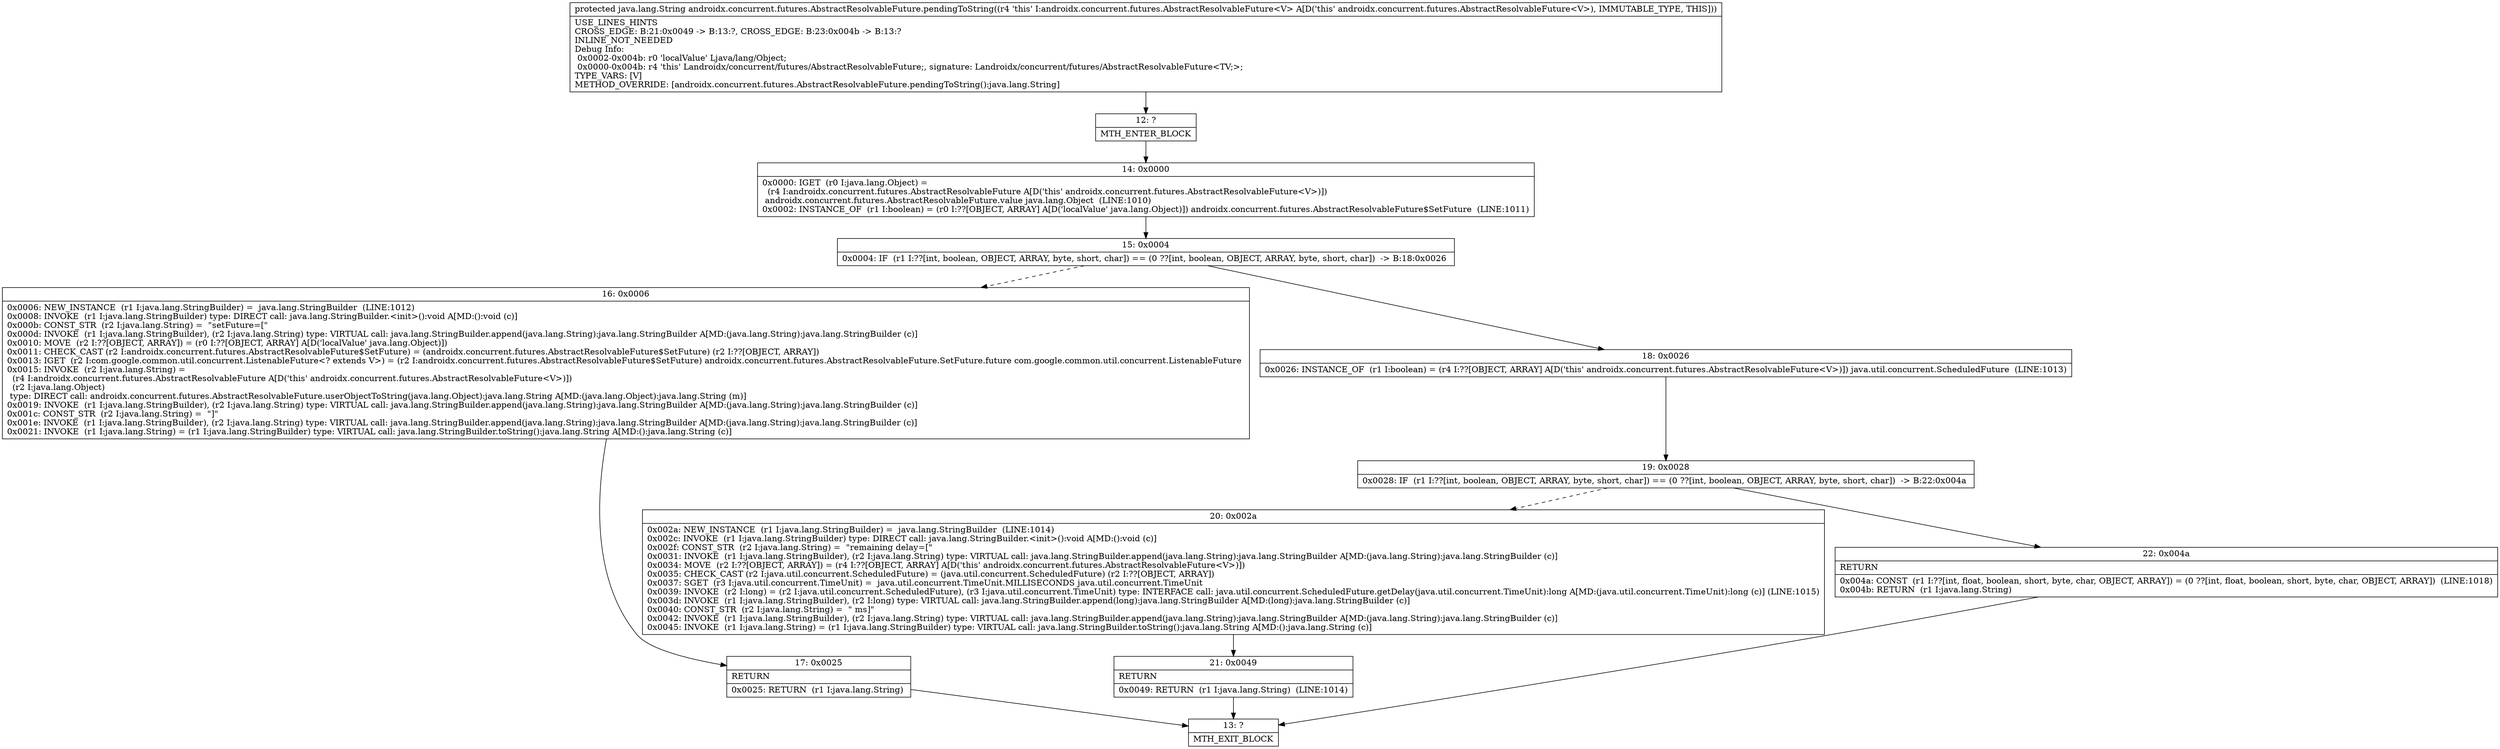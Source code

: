 digraph "CFG forandroidx.concurrent.futures.AbstractResolvableFuture.pendingToString()Ljava\/lang\/String;" {
Node_12 [shape=record,label="{12\:\ ?|MTH_ENTER_BLOCK\l}"];
Node_14 [shape=record,label="{14\:\ 0x0000|0x0000: IGET  (r0 I:java.lang.Object) = \l  (r4 I:androidx.concurrent.futures.AbstractResolvableFuture A[D('this' androidx.concurrent.futures.AbstractResolvableFuture\<V\>)])\l androidx.concurrent.futures.AbstractResolvableFuture.value java.lang.Object  (LINE:1010)\l0x0002: INSTANCE_OF  (r1 I:boolean) = (r0 I:??[OBJECT, ARRAY] A[D('localValue' java.lang.Object)]) androidx.concurrent.futures.AbstractResolvableFuture$SetFuture  (LINE:1011)\l}"];
Node_15 [shape=record,label="{15\:\ 0x0004|0x0004: IF  (r1 I:??[int, boolean, OBJECT, ARRAY, byte, short, char]) == (0 ??[int, boolean, OBJECT, ARRAY, byte, short, char])  \-\> B:18:0x0026 \l}"];
Node_16 [shape=record,label="{16\:\ 0x0006|0x0006: NEW_INSTANCE  (r1 I:java.lang.StringBuilder) =  java.lang.StringBuilder  (LINE:1012)\l0x0008: INVOKE  (r1 I:java.lang.StringBuilder) type: DIRECT call: java.lang.StringBuilder.\<init\>():void A[MD:():void (c)]\l0x000b: CONST_STR  (r2 I:java.lang.String) =  \"setFuture=[\" \l0x000d: INVOKE  (r1 I:java.lang.StringBuilder), (r2 I:java.lang.String) type: VIRTUAL call: java.lang.StringBuilder.append(java.lang.String):java.lang.StringBuilder A[MD:(java.lang.String):java.lang.StringBuilder (c)]\l0x0010: MOVE  (r2 I:??[OBJECT, ARRAY]) = (r0 I:??[OBJECT, ARRAY] A[D('localValue' java.lang.Object)]) \l0x0011: CHECK_CAST (r2 I:androidx.concurrent.futures.AbstractResolvableFuture$SetFuture) = (androidx.concurrent.futures.AbstractResolvableFuture$SetFuture) (r2 I:??[OBJECT, ARRAY]) \l0x0013: IGET  (r2 I:com.google.common.util.concurrent.ListenableFuture\<? extends V\>) = (r2 I:androidx.concurrent.futures.AbstractResolvableFuture$SetFuture) androidx.concurrent.futures.AbstractResolvableFuture.SetFuture.future com.google.common.util.concurrent.ListenableFuture \l0x0015: INVOKE  (r2 I:java.lang.String) = \l  (r4 I:androidx.concurrent.futures.AbstractResolvableFuture A[D('this' androidx.concurrent.futures.AbstractResolvableFuture\<V\>)])\l  (r2 I:java.lang.Object)\l type: DIRECT call: androidx.concurrent.futures.AbstractResolvableFuture.userObjectToString(java.lang.Object):java.lang.String A[MD:(java.lang.Object):java.lang.String (m)]\l0x0019: INVOKE  (r1 I:java.lang.StringBuilder), (r2 I:java.lang.String) type: VIRTUAL call: java.lang.StringBuilder.append(java.lang.String):java.lang.StringBuilder A[MD:(java.lang.String):java.lang.StringBuilder (c)]\l0x001c: CONST_STR  (r2 I:java.lang.String) =  \"]\" \l0x001e: INVOKE  (r1 I:java.lang.StringBuilder), (r2 I:java.lang.String) type: VIRTUAL call: java.lang.StringBuilder.append(java.lang.String):java.lang.StringBuilder A[MD:(java.lang.String):java.lang.StringBuilder (c)]\l0x0021: INVOKE  (r1 I:java.lang.String) = (r1 I:java.lang.StringBuilder) type: VIRTUAL call: java.lang.StringBuilder.toString():java.lang.String A[MD:():java.lang.String (c)]\l}"];
Node_17 [shape=record,label="{17\:\ 0x0025|RETURN\l|0x0025: RETURN  (r1 I:java.lang.String) \l}"];
Node_13 [shape=record,label="{13\:\ ?|MTH_EXIT_BLOCK\l}"];
Node_18 [shape=record,label="{18\:\ 0x0026|0x0026: INSTANCE_OF  (r1 I:boolean) = (r4 I:??[OBJECT, ARRAY] A[D('this' androidx.concurrent.futures.AbstractResolvableFuture\<V\>)]) java.util.concurrent.ScheduledFuture  (LINE:1013)\l}"];
Node_19 [shape=record,label="{19\:\ 0x0028|0x0028: IF  (r1 I:??[int, boolean, OBJECT, ARRAY, byte, short, char]) == (0 ??[int, boolean, OBJECT, ARRAY, byte, short, char])  \-\> B:22:0x004a \l}"];
Node_20 [shape=record,label="{20\:\ 0x002a|0x002a: NEW_INSTANCE  (r1 I:java.lang.StringBuilder) =  java.lang.StringBuilder  (LINE:1014)\l0x002c: INVOKE  (r1 I:java.lang.StringBuilder) type: DIRECT call: java.lang.StringBuilder.\<init\>():void A[MD:():void (c)]\l0x002f: CONST_STR  (r2 I:java.lang.String) =  \"remaining delay=[\" \l0x0031: INVOKE  (r1 I:java.lang.StringBuilder), (r2 I:java.lang.String) type: VIRTUAL call: java.lang.StringBuilder.append(java.lang.String):java.lang.StringBuilder A[MD:(java.lang.String):java.lang.StringBuilder (c)]\l0x0034: MOVE  (r2 I:??[OBJECT, ARRAY]) = (r4 I:??[OBJECT, ARRAY] A[D('this' androidx.concurrent.futures.AbstractResolvableFuture\<V\>)]) \l0x0035: CHECK_CAST (r2 I:java.util.concurrent.ScheduledFuture) = (java.util.concurrent.ScheduledFuture) (r2 I:??[OBJECT, ARRAY]) \l0x0037: SGET  (r3 I:java.util.concurrent.TimeUnit) =  java.util.concurrent.TimeUnit.MILLISECONDS java.util.concurrent.TimeUnit \l0x0039: INVOKE  (r2 I:long) = (r2 I:java.util.concurrent.ScheduledFuture), (r3 I:java.util.concurrent.TimeUnit) type: INTERFACE call: java.util.concurrent.ScheduledFuture.getDelay(java.util.concurrent.TimeUnit):long A[MD:(java.util.concurrent.TimeUnit):long (c)] (LINE:1015)\l0x003d: INVOKE  (r1 I:java.lang.StringBuilder), (r2 I:long) type: VIRTUAL call: java.lang.StringBuilder.append(long):java.lang.StringBuilder A[MD:(long):java.lang.StringBuilder (c)]\l0x0040: CONST_STR  (r2 I:java.lang.String) =  \" ms]\" \l0x0042: INVOKE  (r1 I:java.lang.StringBuilder), (r2 I:java.lang.String) type: VIRTUAL call: java.lang.StringBuilder.append(java.lang.String):java.lang.StringBuilder A[MD:(java.lang.String):java.lang.StringBuilder (c)]\l0x0045: INVOKE  (r1 I:java.lang.String) = (r1 I:java.lang.StringBuilder) type: VIRTUAL call: java.lang.StringBuilder.toString():java.lang.String A[MD:():java.lang.String (c)]\l}"];
Node_21 [shape=record,label="{21\:\ 0x0049|RETURN\l|0x0049: RETURN  (r1 I:java.lang.String)  (LINE:1014)\l}"];
Node_22 [shape=record,label="{22\:\ 0x004a|RETURN\l|0x004a: CONST  (r1 I:??[int, float, boolean, short, byte, char, OBJECT, ARRAY]) = (0 ??[int, float, boolean, short, byte, char, OBJECT, ARRAY])  (LINE:1018)\l0x004b: RETURN  (r1 I:java.lang.String) \l}"];
MethodNode[shape=record,label="{protected java.lang.String androidx.concurrent.futures.AbstractResolvableFuture.pendingToString((r4 'this' I:androidx.concurrent.futures.AbstractResolvableFuture\<V\> A[D('this' androidx.concurrent.futures.AbstractResolvableFuture\<V\>), IMMUTABLE_TYPE, THIS]))  | USE_LINES_HINTS\lCROSS_EDGE: B:21:0x0049 \-\> B:13:?, CROSS_EDGE: B:23:0x004b \-\> B:13:?\lINLINE_NOT_NEEDED\lDebug Info:\l  0x0002\-0x004b: r0 'localValue' Ljava\/lang\/Object;\l  0x0000\-0x004b: r4 'this' Landroidx\/concurrent\/futures\/AbstractResolvableFuture;, signature: Landroidx\/concurrent\/futures\/AbstractResolvableFuture\<TV;\>;\lTYPE_VARS: [V]\lMETHOD_OVERRIDE: [androidx.concurrent.futures.AbstractResolvableFuture.pendingToString():java.lang.String]\l}"];
MethodNode -> Node_12;Node_12 -> Node_14;
Node_14 -> Node_15;
Node_15 -> Node_16[style=dashed];
Node_15 -> Node_18;
Node_16 -> Node_17;
Node_17 -> Node_13;
Node_18 -> Node_19;
Node_19 -> Node_20[style=dashed];
Node_19 -> Node_22;
Node_20 -> Node_21;
Node_21 -> Node_13;
Node_22 -> Node_13;
}

